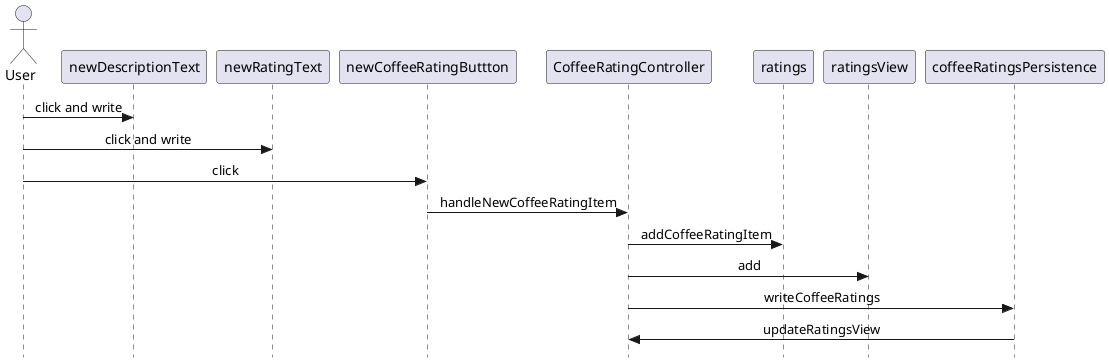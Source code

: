 @startuml sequence_diagram

skinparam Style strictuml 
skinparam SequenceMessageAlignment center

actor EndUser as "User"

EndUser -> newDescriptionText : click and write
EndUser -> newRatingText : click and write
EndUser -> newCoffeeRatingButtton : click
newCoffeeRatingButtton -> CoffeeRatingController : handleNewCoffeeRatingItem
CoffeeRatingController -> ratings : addCoffeeRatingItem
CoffeeRatingController -> ratingsView : add
CoffeeRatingController -> coffeeRatingsPersistence : writeCoffeeRatings
CoffeeRatingController <- coffeeRatingsPersistence : updateRatingsView

@enduml
